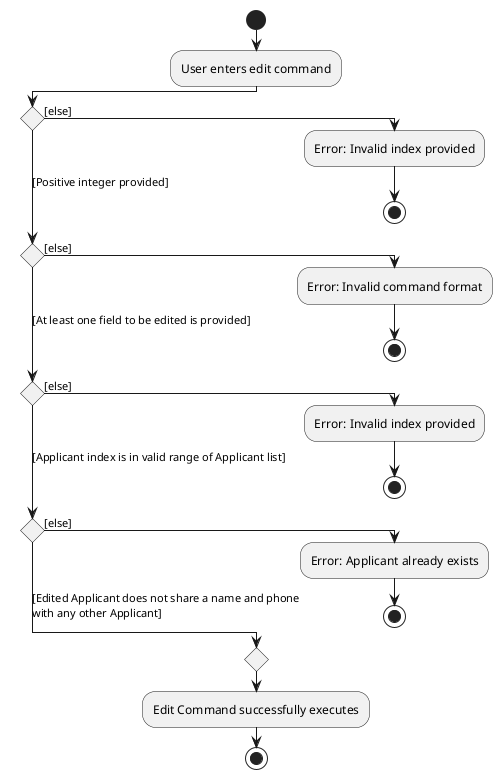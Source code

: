@startuml
!pragma useVerticalIf on
start
:User enters edit command;
if () then ([else])
  :Error: Invalid index provided;
  stop
([Positive integer provided]) elseif () then ([else])
  :Error: Invalid command format;
  stop
([At least one field to be edited is provided]) elseif () then ([else])
    :Error: Invalid index provided;
    stop
([Applicant index is in valid range of Applicant list]) elseif () then ([else])
    :Error: Applicant already exists;
    stop
else ([Edited Applicant does not share a name and phone
with any other Applicant])
endif
:Edit Command successfully executes;
stop
@enduml

